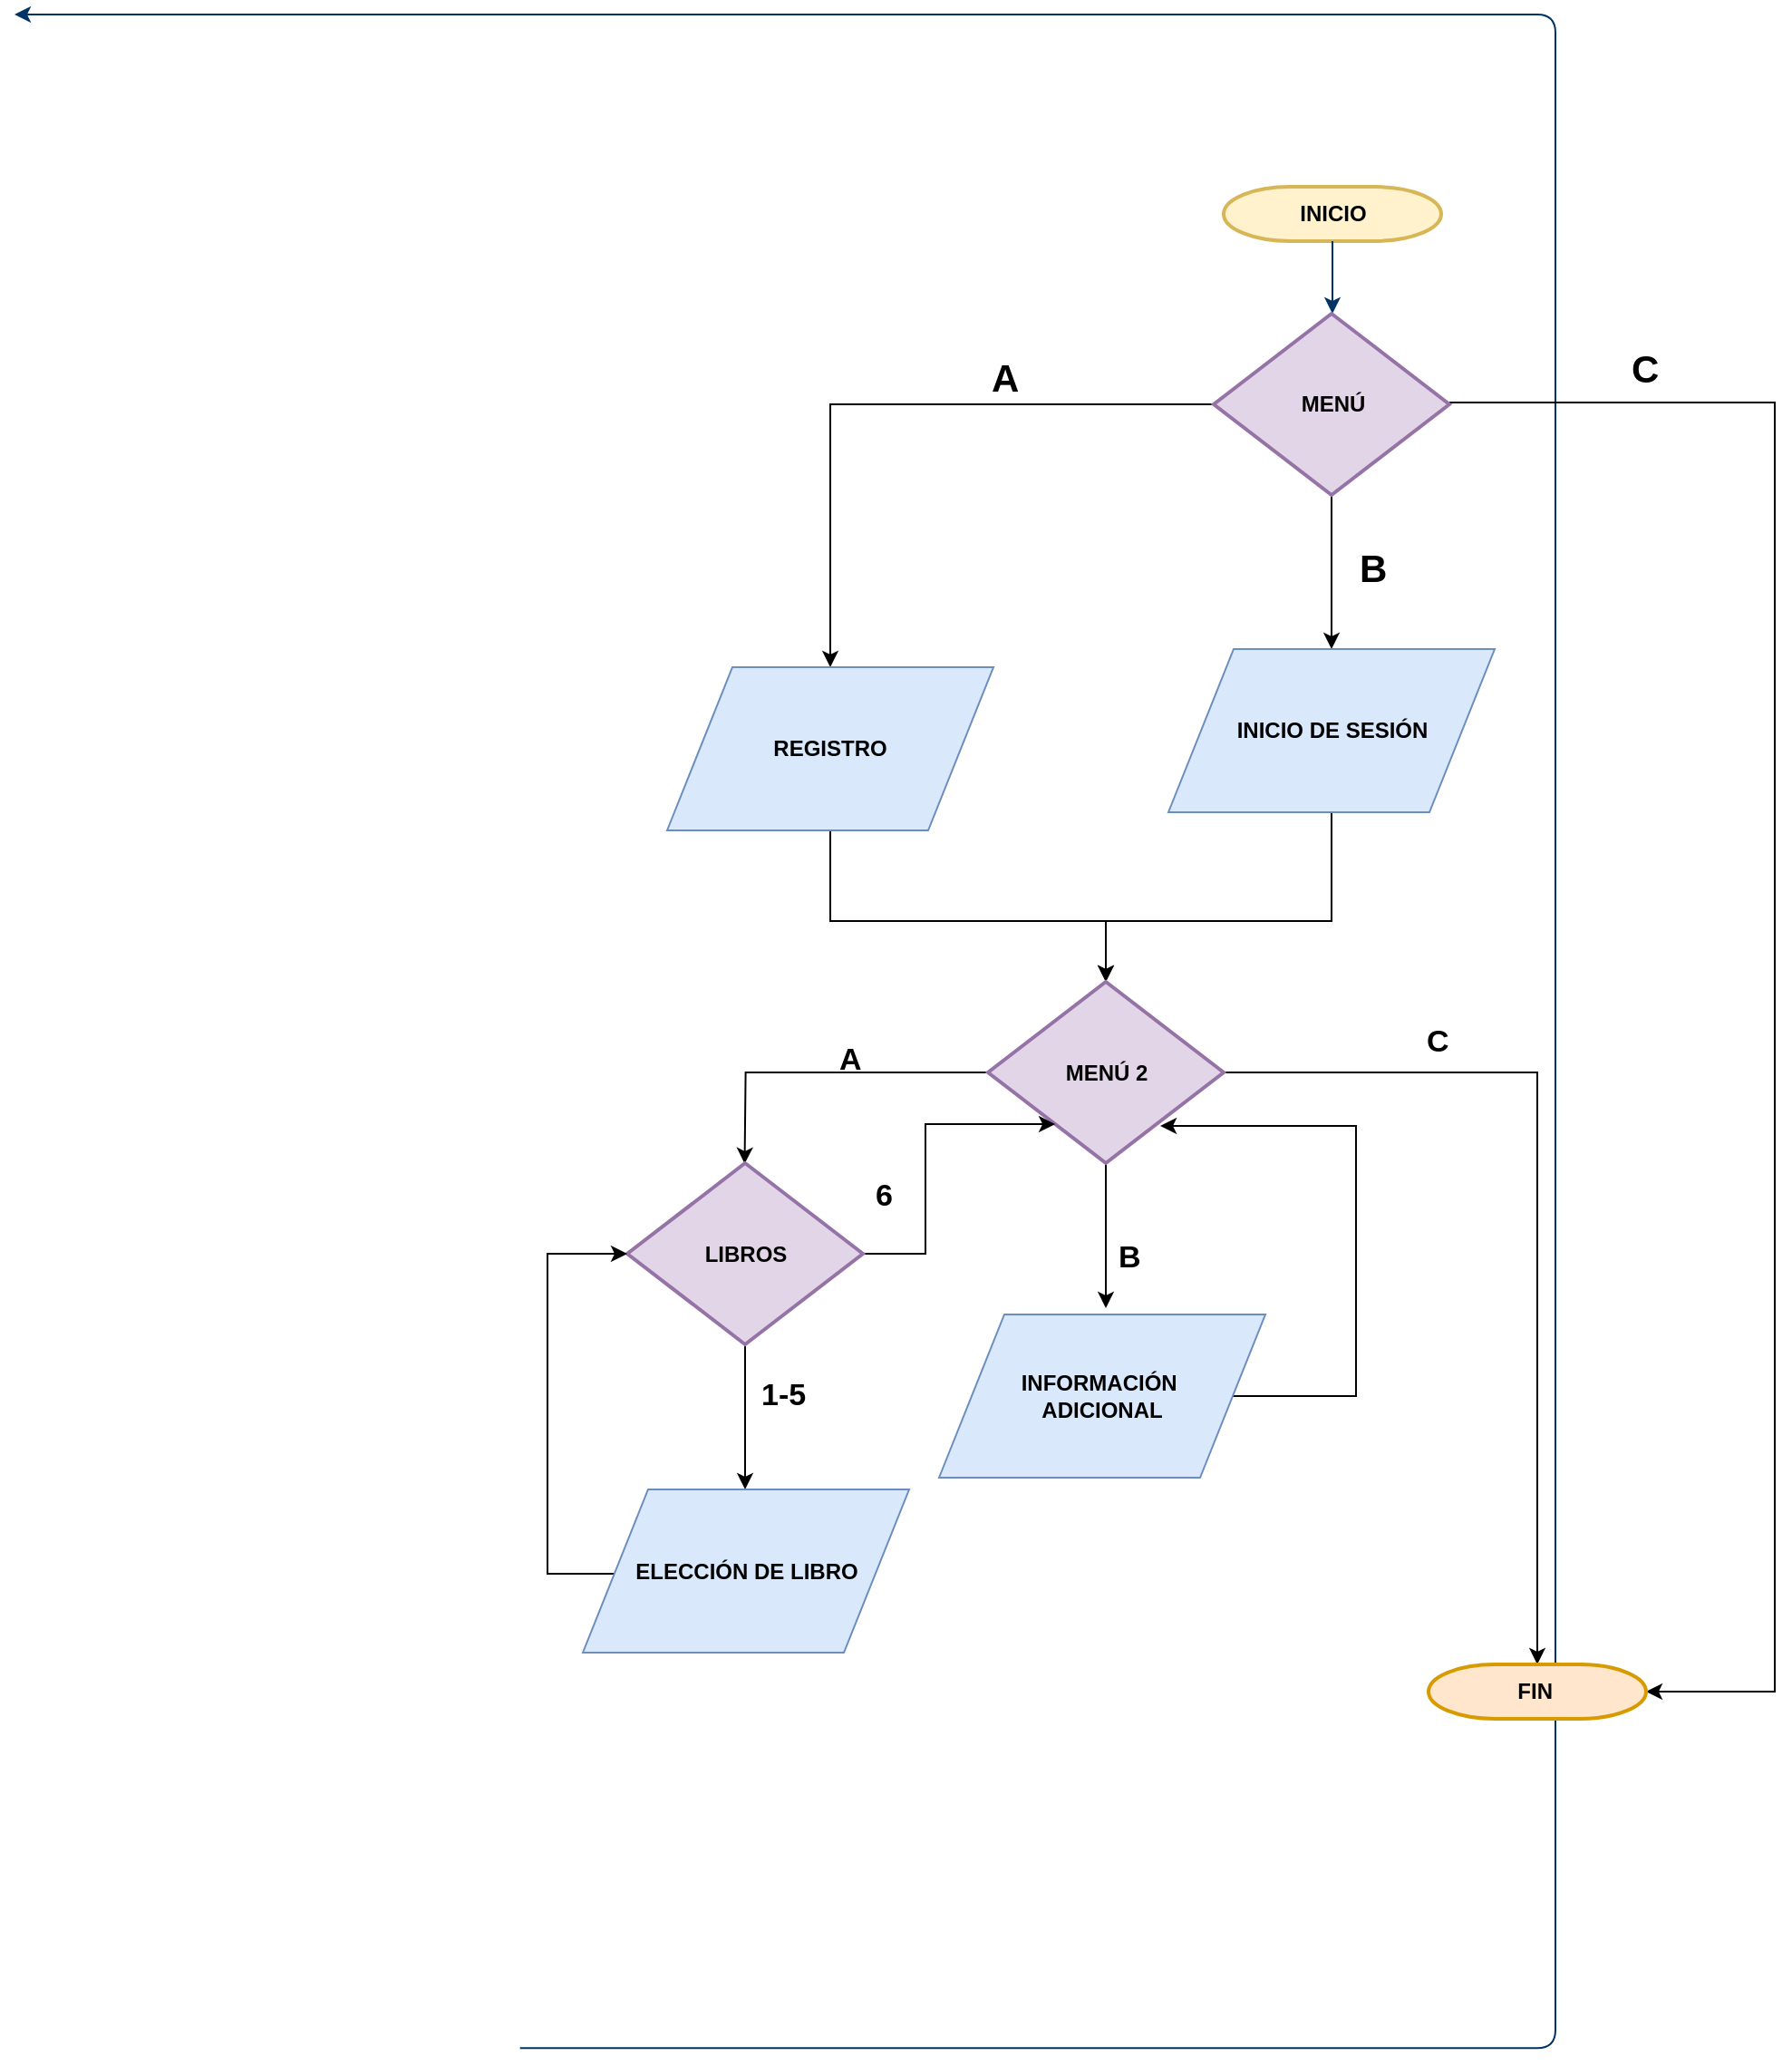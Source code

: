 <mxfile version="10.6.6" type="device"><diagram id="6a731a19-8d31-9384-78a2-239565b7b9f0" name="Page-1"><mxGraphModel dx="926" dy="435" grid="1" gridSize="10" guides="1" tooltips="1" connect="1" arrows="1" fold="1" page="1" pageScale="1" pageWidth="2336" pageHeight="1654" background="#ffffff" math="0" shadow="0"><root><mxCell id="0"/><mxCell id="1" parent="0"/><mxCell id="2" value="&lt;b&gt;INICIO&lt;/b&gt;" style="shape=mxgraph.flowchart.terminator;fillColor=#fff2cc;strokeColor=#d6b656;strokeWidth=2;gradientDirection=north;fontStyle=0;html=1;" parent="1" vertex="1"><mxGeometry x="767" y="95" width="120" height="30" as="geometry"/></mxCell><mxCell id="7" style="fontColor=#001933;fontStyle=1;strokeColor=#003366;strokeWidth=1;html=1;" parent="1" source="2" edge="1"><mxGeometry relative="1" as="geometry"><mxPoint x="827" y="165" as="targetPoint"/><Array as="points"><mxPoint x="827" y="140"/></Array></mxGeometry></mxCell><mxCell id="45" value="" style="edgeStyle=elbowEdgeStyle;elbow=horizontal;exitX=1;exitY=0.5;exitPerimeter=0;entryX=0.905;entryY=0.5;entryPerimeter=0;fontColor=#001933;fontStyle=1;strokeColor=#003366;strokeWidth=1;html=1;" parent="1" target="34" edge="1"><mxGeometry width="100" height="100" as="geometry"><mxPoint x="378.857" y="1121.571" as="sourcePoint"/><mxPoint x="100" as="targetPoint"/><Array as="points"><mxPoint x="950" y="1320"/></Array></mxGeometry></mxCell><mxCell id="5bahcwM1NRLo3NPQUjxC-63" value="" style="edgeStyle=orthogonalEdgeStyle;rounded=0;orthogonalLoop=1;jettySize=auto;html=1;" edge="1" parent="1" source="5bahcwM1NRLo3NPQUjxC-59" target="5bahcwM1NRLo3NPQUjxC-66"><mxGeometry relative="1" as="geometry"><mxPoint x="520" y="215" as="targetPoint"/></mxGeometry></mxCell><mxCell id="5bahcwM1NRLo3NPQUjxC-65" value="" style="edgeStyle=orthogonalEdgeStyle;rounded=0;orthogonalLoop=1;jettySize=auto;html=1;entryX=0.5;entryY=0;entryDx=0;entryDy=0;" edge="1" parent="1" source="5bahcwM1NRLo3NPQUjxC-59" target="5bahcwM1NRLo3NPQUjxC-88"><mxGeometry relative="1" as="geometry"><mxPoint x="826.5" y="360" as="targetPoint"/></mxGeometry></mxCell><mxCell id="5bahcwM1NRLo3NPQUjxC-127" value="" style="edgeStyle=orthogonalEdgeStyle;rounded=0;orthogonalLoop=1;jettySize=auto;html=1;fontSize=17;entryX=1;entryY=0.5;entryDx=0;entryDy=0;entryPerimeter=0;" edge="1" parent="1" source="5bahcwM1NRLo3NPQUjxC-59" target="5bahcwM1NRLo3NPQUjxC-130"><mxGeometry relative="1" as="geometry"><mxPoint x="920" y="935" as="targetPoint"/><Array as="points"><mxPoint x="1071" y="214"/><mxPoint x="1071" y="925"/></Array></mxGeometry></mxCell><mxCell id="5bahcwM1NRLo3NPQUjxC-59" value="&lt;b&gt;MENÚ&lt;/b&gt;" style="shape=mxgraph.flowchart.decision;fillColor=#e1d5e7;strokeColor=#9673a6;strokeWidth=2;gradientDirection=north;fontStyle=0;html=1;" vertex="1" parent="1"><mxGeometry x="761.5" y="165" width="130" height="100" as="geometry"/></mxCell><mxCell id="5bahcwM1NRLo3NPQUjxC-76" value="" style="edgeStyle=orthogonalEdgeStyle;rounded=0;orthogonalLoop=1;jettySize=auto;html=1;entryX=0.5;entryY=0;entryDx=0;entryDy=0;entryPerimeter=0;exitX=0.5;exitY=1;exitDx=0;exitDy=0;" edge="1" parent="1" source="5bahcwM1NRLo3NPQUjxC-88" target="5bahcwM1NRLo3NPQUjxC-72"><mxGeometry relative="1" as="geometry"><mxPoint x="827" y="460" as="sourcePoint"/><mxPoint x="826.5" y="540" as="targetPoint"/><Array as="points"><mxPoint x="827" y="500"/><mxPoint x="702" y="500"/></Array></mxGeometry></mxCell><mxCell id="5bahcwM1NRLo3NPQUjxC-78" value="" style="edgeStyle=orthogonalEdgeStyle;rounded=0;orthogonalLoop=1;jettySize=auto;html=1;entryX=0.5;entryY=0;entryDx=0;entryDy=0;entryPerimeter=0;" edge="1" parent="1" source="5bahcwM1NRLo3NPQUjxC-66" target="5bahcwM1NRLo3NPQUjxC-72"><mxGeometry relative="1" as="geometry"><mxPoint x="550" y="530" as="targetPoint"/><Array as="points"><mxPoint x="550" y="500"/><mxPoint x="702" y="500"/></Array></mxGeometry></mxCell><mxCell id="5bahcwM1NRLo3NPQUjxC-66" value="&lt;b&gt;REGISTRO&lt;/b&gt;" style="shape=parallelogram;perimeter=parallelogramPerimeter;whiteSpace=wrap;html=1;fillColor=#dae8fc;strokeColor=#6c8ebf;" vertex="1" parent="1"><mxGeometry x="460" y="360" width="180" height="90" as="geometry"/></mxCell><mxCell id="5bahcwM1NRLo3NPQUjxC-80" value="" style="edgeStyle=orthogonalEdgeStyle;rounded=0;orthogonalLoop=1;jettySize=auto;html=1;entryX=0.5;entryY=0;entryDx=0;entryDy=0;" edge="1" parent="1" source="5bahcwM1NRLo3NPQUjxC-72"><mxGeometry relative="1" as="geometry"><mxPoint x="502.765" y="633.882" as="targetPoint"/></mxGeometry></mxCell><mxCell id="5bahcwM1NRLo3NPQUjxC-129" value="" style="edgeStyle=orthogonalEdgeStyle;rounded=0;orthogonalLoop=1;jettySize=auto;html=1;fontSize=17;" edge="1" parent="1" source="5bahcwM1NRLo3NPQUjxC-72" target="5bahcwM1NRLo3NPQUjxC-130"><mxGeometry relative="1" as="geometry"><mxPoint x="940" y="850" as="targetPoint"/><Array as="points"><mxPoint x="940" y="583"/></Array></mxGeometry></mxCell><mxCell id="5bahcwM1NRLo3NPQUjxC-132" value="" style="edgeStyle=orthogonalEdgeStyle;rounded=0;orthogonalLoop=1;jettySize=auto;html=1;fontSize=17;" edge="1" parent="1" source="5bahcwM1NRLo3NPQUjxC-72"><mxGeometry relative="1" as="geometry"><mxPoint x="702" y="713.5" as="targetPoint"/></mxGeometry></mxCell><mxCell id="5bahcwM1NRLo3NPQUjxC-72" value="&lt;b&gt;MENÚ 2&lt;/b&gt;" style="shape=mxgraph.flowchart.decision;fillColor=#e1d5e7;strokeColor=#9673a6;strokeWidth=2;gradientDirection=north;fontStyle=0;html=1;" vertex="1" parent="1"><mxGeometry x="637" y="533.5" width="130" height="100" as="geometry"/></mxCell><mxCell id="5bahcwM1NRLo3NPQUjxC-85" value="&lt;b&gt;A&lt;/b&gt;&lt;br&gt;" style="text;html=1;resizable=0;points=[];autosize=1;align=left;verticalAlign=top;spacingTop=-4;rounded=0;strokeWidth=4;fontSize=21;" vertex="1" parent="1"><mxGeometry x="637" y="185" width="30" height="30" as="geometry"/></mxCell><mxCell id="5bahcwM1NRLo3NPQUjxC-86" value="&lt;b&gt;B&lt;/b&gt;&lt;br&gt;" style="text;html=1;resizable=0;points=[];autosize=1;align=left;verticalAlign=top;spacingTop=-4;rounded=0;strokeWidth=4;fontSize=21;" vertex="1" parent="1"><mxGeometry x="840" y="290" width="30" height="30" as="geometry"/></mxCell><mxCell id="5bahcwM1NRLo3NPQUjxC-88" value="&lt;b&gt;INICIO DE SESIÓN&lt;/b&gt;" style="shape=parallelogram;perimeter=parallelogramPerimeter;whiteSpace=wrap;html=1;fillColor=#dae8fc;strokeColor=#6c8ebf;" vertex="1" parent="1"><mxGeometry x="736.5" y="350" width="180" height="90" as="geometry"/></mxCell><mxCell id="5bahcwM1NRLo3NPQUjxC-104" value="" style="edgeStyle=orthogonalEdgeStyle;rounded=0;orthogonalLoop=1;jettySize=auto;html=1;fontSize=21;" edge="1" parent="1" source="5bahcwM1NRLo3NPQUjxC-96"><mxGeometry relative="1" as="geometry"><mxPoint x="503" y="813.5" as="targetPoint"/></mxGeometry></mxCell><mxCell id="5bahcwM1NRLo3NPQUjxC-138" value="" style="edgeStyle=orthogonalEdgeStyle;rounded=0;orthogonalLoop=1;jettySize=auto;html=1;fontSize=17;entryX=0.285;entryY=0.785;entryDx=0;entryDy=0;entryPerimeter=0;" edge="1" parent="1" source="5bahcwM1NRLo3NPQUjxC-96" target="5bahcwM1NRLo3NPQUjxC-72"><mxGeometry relative="1" as="geometry"><mxPoint x="648" y="683.5" as="targetPoint"/></mxGeometry></mxCell><mxCell id="5bahcwM1NRLo3NPQUjxC-96" value="&lt;b&gt;LIBROS&lt;/b&gt;" style="shape=mxgraph.flowchart.decision;fillColor=#e1d5e7;strokeColor=#9673a6;strokeWidth=2;gradientDirection=north;fontStyle=0;html=1;" vertex="1" parent="1"><mxGeometry x="438" y="633.5" width="130" height="100" as="geometry"/></mxCell><mxCell id="5bahcwM1NRLo3NPQUjxC-118" value="" style="edgeStyle=orthogonalEdgeStyle;rounded=0;orthogonalLoop=1;jettySize=auto;html=1;fontSize=21;entryX=0;entryY=0.5;entryDx=0;entryDy=0;entryPerimeter=0;" edge="1" parent="1" source="5bahcwM1NRLo3NPQUjxC-97" target="5bahcwM1NRLo3NPQUjxC-96"><mxGeometry relative="1" as="geometry"><mxPoint x="320" y="740" as="targetPoint"/><Array as="points"><mxPoint x="394" y="860"/><mxPoint x="394" y="684"/></Array></mxGeometry></mxCell><mxCell id="5bahcwM1NRLo3NPQUjxC-97" value="&lt;b&gt;ELECCIÓN DE LIBRO&lt;/b&gt;" style="shape=parallelogram;perimeter=parallelogramPerimeter;whiteSpace=wrap;html=1;fillColor=#dae8fc;strokeColor=#6c8ebf;" vertex="1" parent="1"><mxGeometry x="413.5" y="813.5" width="180" height="90" as="geometry"/></mxCell><mxCell id="5bahcwM1NRLo3NPQUjxC-130" value="&lt;b&gt;FIN&amp;nbsp;&lt;/b&gt;" style="shape=mxgraph.flowchart.terminator;fillColor=#ffe6cc;strokeColor=#d79b00;strokeWidth=2;gradientDirection=north;fontStyle=0;html=1;" vertex="1" parent="1"><mxGeometry x="880" y="910" width="120" height="30" as="geometry"/></mxCell><mxCell id="5bahcwM1NRLo3NPQUjxC-142" value="" style="edgeStyle=orthogonalEdgeStyle;rounded=0;orthogonalLoop=1;jettySize=auto;html=1;fontSize=17;entryX=0.731;entryY=0.795;entryDx=0;entryDy=0;entryPerimeter=0;" edge="1" parent="1" source="5bahcwM1NRLo3NPQUjxC-133" target="5bahcwM1NRLo3NPQUjxC-72"><mxGeometry relative="1" as="geometry"><mxPoint x="820" y="620" as="targetPoint"/><Array as="points"><mxPoint x="840" y="762"/><mxPoint x="840" y="613"/></Array></mxGeometry></mxCell><mxCell id="5bahcwM1NRLo3NPQUjxC-133" value="&lt;b&gt;INFORMACIÓN&amp;nbsp;&lt;br&gt;ADICIONAL&lt;br&gt;&lt;/b&gt;" style="shape=parallelogram;perimeter=parallelogramPerimeter;whiteSpace=wrap;html=1;fillColor=#dae8fc;strokeColor=#6c8ebf;" vertex="1" parent="1"><mxGeometry x="610" y="717" width="180" height="90" as="geometry"/></mxCell><mxCell id="5bahcwM1NRLo3NPQUjxC-134" value="&lt;b&gt;A&lt;/b&gt;" style="text;html=1;resizable=0;points=[];autosize=1;align=left;verticalAlign=top;spacingTop=-4;fontSize=17;" vertex="1" parent="1"><mxGeometry x="553" y="563.5" width="30" height="20" as="geometry"/></mxCell><mxCell id="5bahcwM1NRLo3NPQUjxC-135" value="&lt;b&gt;B&lt;/b&gt;" style="text;html=1;resizable=0;points=[];autosize=1;align=left;verticalAlign=top;spacingTop=-4;fontSize=17;" vertex="1" parent="1"><mxGeometry x="706.5" y="673" width="30" height="20" as="geometry"/></mxCell><mxCell id="5bahcwM1NRLo3NPQUjxC-136" value="&lt;b&gt;C&lt;/b&gt;" style="text;html=1;resizable=0;points=[];autosize=1;align=left;verticalAlign=top;spacingTop=-4;fontSize=17;" vertex="1" parent="1"><mxGeometry x="876.5" y="553.5" width="30" height="20" as="geometry"/></mxCell><mxCell id="5bahcwM1NRLo3NPQUjxC-139" value="&lt;b&gt;6&lt;/b&gt;" style="text;html=1;resizable=0;points=[];autosize=1;align=left;verticalAlign=top;spacingTop=-4;fontSize=17;" vertex="1" parent="1"><mxGeometry x="573" y="639" width="20" height="20" as="geometry"/></mxCell><mxCell id="5bahcwM1NRLo3NPQUjxC-140" value="&lt;b&gt;1-5&lt;/b&gt;" style="text;html=1;resizable=0;points=[];autosize=1;align=left;verticalAlign=top;spacingTop=-4;fontSize=17;" vertex="1" parent="1"><mxGeometry x="510" y="749" width="40" height="20" as="geometry"/></mxCell><mxCell id="5bahcwM1NRLo3NPQUjxC-144" value="&lt;b&gt;C&lt;/b&gt;&lt;br&gt;" style="text;html=1;resizable=0;points=[];autosize=1;align=left;verticalAlign=top;spacingTop=-4;rounded=1;strokeWidth=4;fontSize=21;glass=0;shadow=0;" vertex="1" parent="1"><mxGeometry x="990" y="180" width="30" height="30" as="geometry"/></mxCell></root></mxGraphModel></diagram></mxfile>
